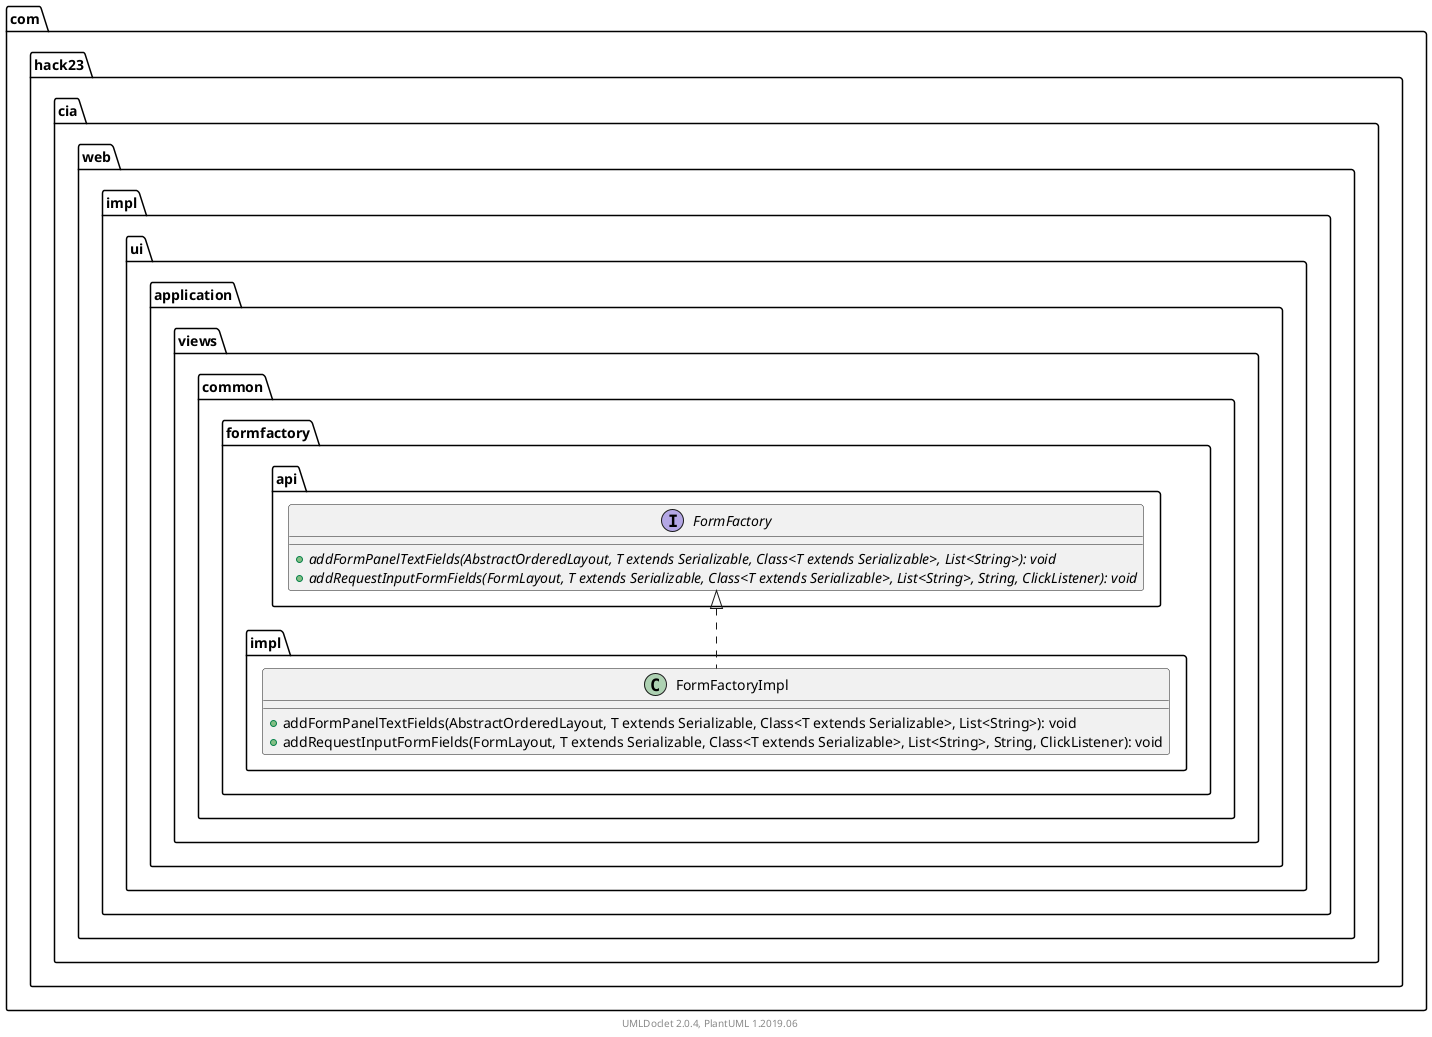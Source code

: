 @startuml
    namespace com.hack23.cia.web.impl.ui.application.views.common.formfactory.impl {

        class FormFactoryImpl [[FormFactoryImpl.html]] {
            +addFormPanelTextFields(AbstractOrderedLayout, T extends Serializable, Class<T extends Serializable>, List<String>): void
            +addRequestInputFormFields(FormLayout, T extends Serializable, Class<T extends Serializable>, List<String>, String, ClickListener): void
        }

        com.hack23.cia.web.impl.ui.application.views.common.formfactory.api.FormFactory <|.. FormFactoryImpl
    }

    namespace com.hack23.cia.web.impl.ui.application.views.common.formfactory.api {
        interface FormFactory [[../api/FormFactory.html]] {
            {abstract} +addFormPanelTextFields(AbstractOrderedLayout, T extends Serializable, Class<T extends Serializable>, List<String>): void
            {abstract} +addRequestInputFormFields(FormLayout, T extends Serializable, Class<T extends Serializable>, List<String>, String, ClickListener): void
        }
    }

    center footer UMLDoclet 2.0.4, PlantUML 1.2019.06
@enduml

